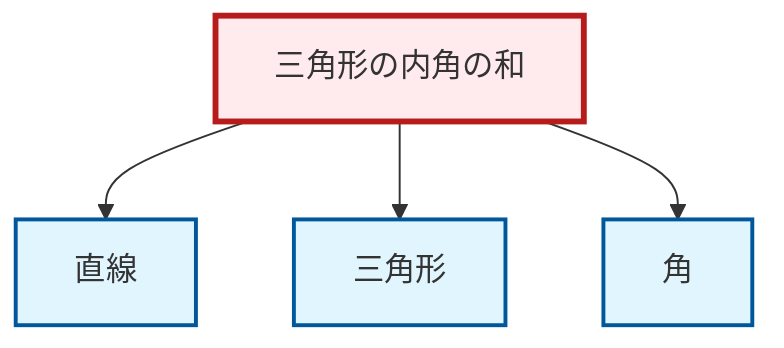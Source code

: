 graph TD
    classDef definition fill:#e1f5fe,stroke:#01579b,stroke-width:2px
    classDef theorem fill:#f3e5f5,stroke:#4a148c,stroke-width:2px
    classDef axiom fill:#fff3e0,stroke:#e65100,stroke-width:2px
    classDef example fill:#e8f5e9,stroke:#1b5e20,stroke-width:2px
    classDef current fill:#ffebee,stroke:#b71c1c,stroke-width:3px
    thm-angle-sum-triangle["三角形の内角の和"]:::theorem
    def-triangle["三角形"]:::definition
    def-line["直線"]:::definition
    def-angle["角"]:::definition
    thm-angle-sum-triangle --> def-line
    thm-angle-sum-triangle --> def-triangle
    thm-angle-sum-triangle --> def-angle
    class thm-angle-sum-triangle current